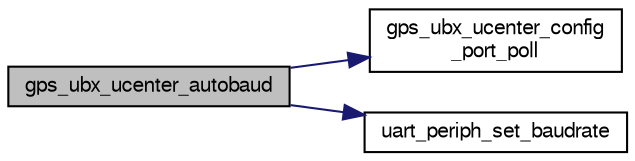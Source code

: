 digraph "gps_ubx_ucenter_autobaud"
{
  edge [fontname="FreeSans",fontsize="10",labelfontname="FreeSans",labelfontsize="10"];
  node [fontname="FreeSans",fontsize="10",shape=record];
  rankdir="LR";
  Node1 [label="gps_ubx_ucenter_autobaud",height=0.2,width=0.4,color="black", fillcolor="grey75", style="filled", fontcolor="black"];
  Node1 -> Node2 [color="midnightblue",fontsize="10",style="solid",fontname="FreeSans"];
  Node2 [label="gps_ubx_ucenter_config\l_port_poll",height=0.2,width=0.4,color="black", fillcolor="white", style="filled",URL="$gps__ubx__ucenter_8c.html#a2122042e2188440dd576442a2f0780be",tooltip="Polls the u-blox port configuration When the payload is omitted (zero length), the configuration for ..."];
  Node1 -> Node3 [color="midnightblue",fontsize="10",style="solid",fontname="FreeSans"];
  Node3 [label="uart_periph_set_baudrate",height=0.2,width=0.4,color="black", fillcolor="white", style="filled",URL="$chibios_2mcu__periph_2uart__arch_8c.html#a3eff2a82ddc632e5626c04ad4e717e3b",tooltip="Set baudrate. "];
}
